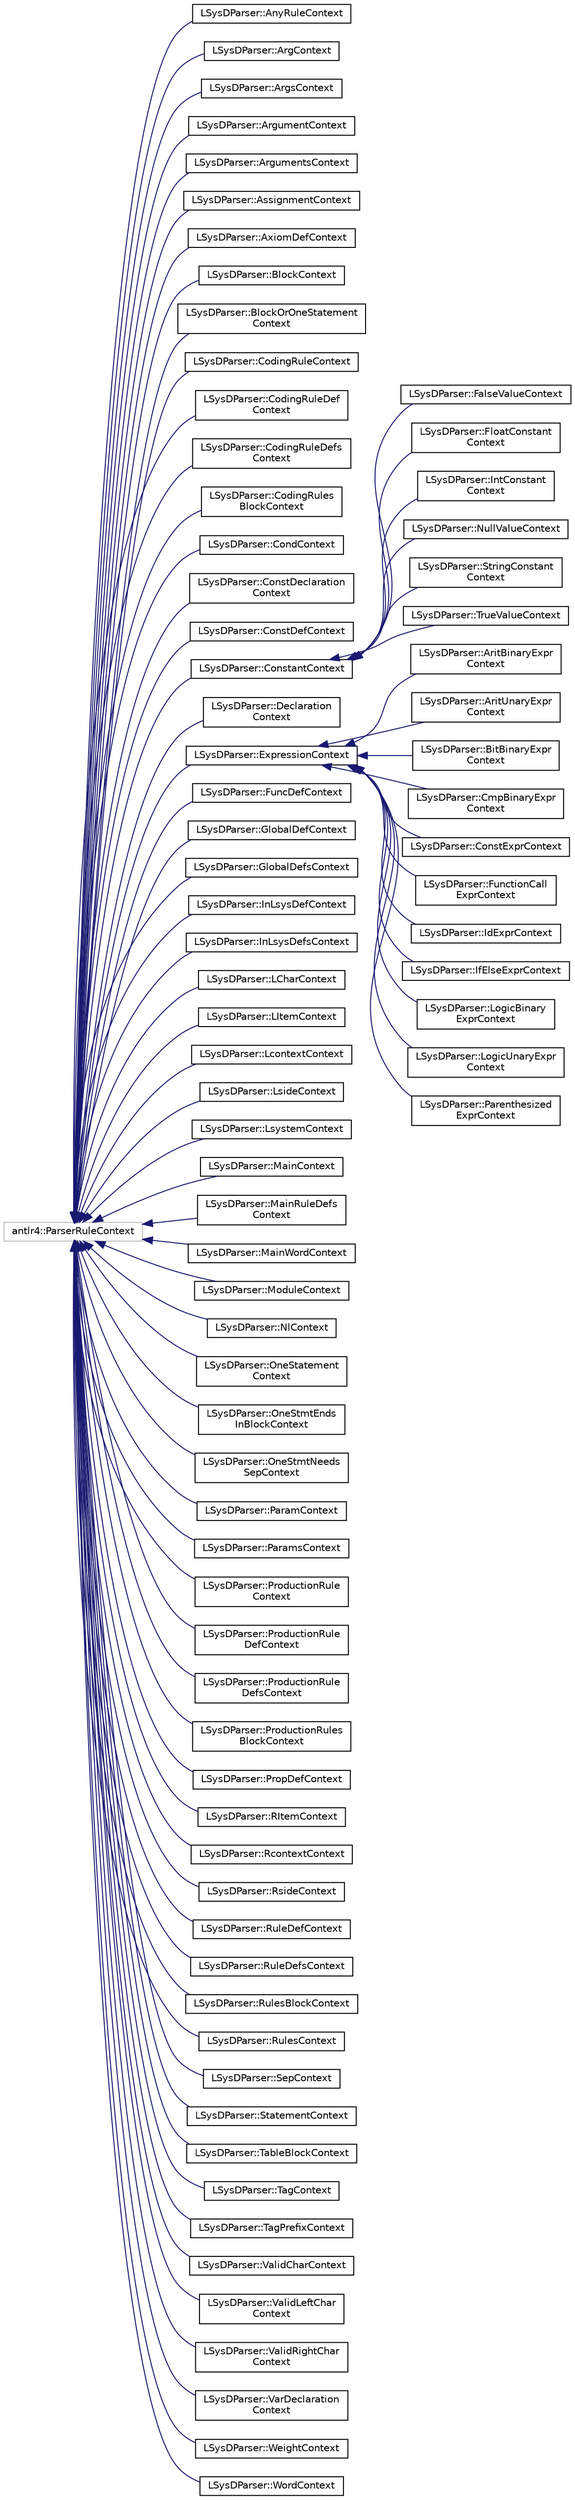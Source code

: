 digraph "Graphical Class Hierarchy"
{
 // LATEX_PDF_SIZE
  edge [fontname="Helvetica",fontsize="10",labelfontname="Helvetica",labelfontsize="10"];
  node [fontname="Helvetica",fontsize="10",shape=record];
  rankdir="LR";
  Node28 [label="antlr4::ParserRuleContext",height=0.2,width=0.4,color="grey75", fillcolor="white", style="filled",tooltip=" "];
  Node28 -> Node0 [dir="back",color="midnightblue",fontsize="10",style="solid",fontname="Helvetica"];
  Node0 [label="LSysDParser::AnyRuleContext",height=0.2,width=0.4,color="black", fillcolor="white", style="filled",URL="$classLSysDParser_1_1AnyRuleContext.html",tooltip=" "];
  Node28 -> Node30 [dir="back",color="midnightblue",fontsize="10",style="solid",fontname="Helvetica"];
  Node30 [label="LSysDParser::ArgContext",height=0.2,width=0.4,color="black", fillcolor="white", style="filled",URL="$classLSysDParser_1_1ArgContext.html",tooltip=" "];
  Node28 -> Node31 [dir="back",color="midnightblue",fontsize="10",style="solid",fontname="Helvetica"];
  Node31 [label="LSysDParser::ArgsContext",height=0.2,width=0.4,color="black", fillcolor="white", style="filled",URL="$classLSysDParser_1_1ArgsContext.html",tooltip=" "];
  Node28 -> Node32 [dir="back",color="midnightblue",fontsize="10",style="solid",fontname="Helvetica"];
  Node32 [label="LSysDParser::ArgumentContext",height=0.2,width=0.4,color="black", fillcolor="white", style="filled",URL="$classLSysDParser_1_1ArgumentContext.html",tooltip=" "];
  Node28 -> Node33 [dir="back",color="midnightblue",fontsize="10",style="solid",fontname="Helvetica"];
  Node33 [label="LSysDParser::ArgumentsContext",height=0.2,width=0.4,color="black", fillcolor="white", style="filled",URL="$classLSysDParser_1_1ArgumentsContext.html",tooltip=" "];
  Node28 -> Node34 [dir="back",color="midnightblue",fontsize="10",style="solid",fontname="Helvetica"];
  Node34 [label="LSysDParser::AssignmentContext",height=0.2,width=0.4,color="black", fillcolor="white", style="filled",URL="$classLSysDParser_1_1AssignmentContext.html",tooltip=" "];
  Node28 -> Node35 [dir="back",color="midnightblue",fontsize="10",style="solid",fontname="Helvetica"];
  Node35 [label="LSysDParser::AxiomDefContext",height=0.2,width=0.4,color="black", fillcolor="white", style="filled",URL="$classLSysDParser_1_1AxiomDefContext.html",tooltip=" "];
  Node28 -> Node36 [dir="back",color="midnightblue",fontsize="10",style="solid",fontname="Helvetica"];
  Node36 [label="LSysDParser::BlockContext",height=0.2,width=0.4,color="black", fillcolor="white", style="filled",URL="$classLSysDParser_1_1BlockContext.html",tooltip=" "];
  Node28 -> Node37 [dir="back",color="midnightblue",fontsize="10",style="solid",fontname="Helvetica"];
  Node37 [label="LSysDParser::BlockOrOneStatement\lContext",height=0.2,width=0.4,color="black", fillcolor="white", style="filled",URL="$classLSysDParser_1_1BlockOrOneStatementContext.html",tooltip=" "];
  Node28 -> Node38 [dir="back",color="midnightblue",fontsize="10",style="solid",fontname="Helvetica"];
  Node38 [label="LSysDParser::CodingRuleContext",height=0.2,width=0.4,color="black", fillcolor="white", style="filled",URL="$classLSysDParser_1_1CodingRuleContext.html",tooltip=" "];
  Node28 -> Node39 [dir="back",color="midnightblue",fontsize="10",style="solid",fontname="Helvetica"];
  Node39 [label="LSysDParser::CodingRuleDef\lContext",height=0.2,width=0.4,color="black", fillcolor="white", style="filled",URL="$classLSysDParser_1_1CodingRuleDefContext.html",tooltip=" "];
  Node28 -> Node40 [dir="back",color="midnightblue",fontsize="10",style="solid",fontname="Helvetica"];
  Node40 [label="LSysDParser::CodingRuleDefs\lContext",height=0.2,width=0.4,color="black", fillcolor="white", style="filled",URL="$classLSysDParser_1_1CodingRuleDefsContext.html",tooltip=" "];
  Node28 -> Node41 [dir="back",color="midnightblue",fontsize="10",style="solid",fontname="Helvetica"];
  Node41 [label="LSysDParser::CodingRules\lBlockContext",height=0.2,width=0.4,color="black", fillcolor="white", style="filled",URL="$classLSysDParser_1_1CodingRulesBlockContext.html",tooltip=" "];
  Node28 -> Node42 [dir="back",color="midnightblue",fontsize="10",style="solid",fontname="Helvetica"];
  Node42 [label="LSysDParser::CondContext",height=0.2,width=0.4,color="black", fillcolor="white", style="filled",URL="$classLSysDParser_1_1CondContext.html",tooltip=" "];
  Node28 -> Node43 [dir="back",color="midnightblue",fontsize="10",style="solid",fontname="Helvetica"];
  Node43 [label="LSysDParser::ConstDeclaration\lContext",height=0.2,width=0.4,color="black", fillcolor="white", style="filled",URL="$classLSysDParser_1_1ConstDeclarationContext.html",tooltip=" "];
  Node28 -> Node44 [dir="back",color="midnightblue",fontsize="10",style="solid",fontname="Helvetica"];
  Node44 [label="LSysDParser::ConstDefContext",height=0.2,width=0.4,color="black", fillcolor="white", style="filled",URL="$classLSysDParser_1_1ConstDefContext.html",tooltip=" "];
  Node28 -> Node45 [dir="back",color="midnightblue",fontsize="10",style="solid",fontname="Helvetica"];
  Node45 [label="LSysDParser::ConstantContext",height=0.2,width=0.4,color="black", fillcolor="white", style="filled",URL="$classLSysDParser_1_1ConstantContext.html",tooltip=" "];
  Node45 -> Node46 [dir="back",color="midnightblue",fontsize="10",style="solid",fontname="Helvetica"];
  Node46 [label="LSysDParser::FalseValueContext",height=0.2,width=0.4,color="black", fillcolor="white", style="filled",URL="$classLSysDParser_1_1FalseValueContext.html",tooltip=" "];
  Node45 -> Node47 [dir="back",color="midnightblue",fontsize="10",style="solid",fontname="Helvetica"];
  Node47 [label="LSysDParser::FloatConstant\lContext",height=0.2,width=0.4,color="black", fillcolor="white", style="filled",URL="$classLSysDParser_1_1FloatConstantContext.html",tooltip=" "];
  Node45 -> Node48 [dir="back",color="midnightblue",fontsize="10",style="solid",fontname="Helvetica"];
  Node48 [label="LSysDParser::IntConstant\lContext",height=0.2,width=0.4,color="black", fillcolor="white", style="filled",URL="$classLSysDParser_1_1IntConstantContext.html",tooltip=" "];
  Node45 -> Node49 [dir="back",color="midnightblue",fontsize="10",style="solid",fontname="Helvetica"];
  Node49 [label="LSysDParser::NullValueContext",height=0.2,width=0.4,color="black", fillcolor="white", style="filled",URL="$classLSysDParser_1_1NullValueContext.html",tooltip=" "];
  Node45 -> Node50 [dir="back",color="midnightblue",fontsize="10",style="solid",fontname="Helvetica"];
  Node50 [label="LSysDParser::StringConstant\lContext",height=0.2,width=0.4,color="black", fillcolor="white", style="filled",URL="$classLSysDParser_1_1StringConstantContext.html",tooltip=" "];
  Node45 -> Node51 [dir="back",color="midnightblue",fontsize="10",style="solid",fontname="Helvetica"];
  Node51 [label="LSysDParser::TrueValueContext",height=0.2,width=0.4,color="black", fillcolor="white", style="filled",URL="$classLSysDParser_1_1TrueValueContext.html",tooltip=" "];
  Node28 -> Node52 [dir="back",color="midnightblue",fontsize="10",style="solid",fontname="Helvetica"];
  Node52 [label="LSysDParser::Declaration\lContext",height=0.2,width=0.4,color="black", fillcolor="white", style="filled",URL="$classLSysDParser_1_1DeclarationContext.html",tooltip=" "];
  Node28 -> Node53 [dir="back",color="midnightblue",fontsize="10",style="solid",fontname="Helvetica"];
  Node53 [label="LSysDParser::ExpressionContext",height=0.2,width=0.4,color="black", fillcolor="white", style="filled",URL="$classLSysDParser_1_1ExpressionContext.html",tooltip=" "];
  Node53 -> Node54 [dir="back",color="midnightblue",fontsize="10",style="solid",fontname="Helvetica"];
  Node54 [label="LSysDParser::AritBinaryExpr\lContext",height=0.2,width=0.4,color="black", fillcolor="white", style="filled",URL="$classLSysDParser_1_1AritBinaryExprContext.html",tooltip=" "];
  Node53 -> Node55 [dir="back",color="midnightblue",fontsize="10",style="solid",fontname="Helvetica"];
  Node55 [label="LSysDParser::AritUnaryExpr\lContext",height=0.2,width=0.4,color="black", fillcolor="white", style="filled",URL="$classLSysDParser_1_1AritUnaryExprContext.html",tooltip=" "];
  Node53 -> Node56 [dir="back",color="midnightblue",fontsize="10",style="solid",fontname="Helvetica"];
  Node56 [label="LSysDParser::BitBinaryExpr\lContext",height=0.2,width=0.4,color="black", fillcolor="white", style="filled",URL="$classLSysDParser_1_1BitBinaryExprContext.html",tooltip=" "];
  Node53 -> Node57 [dir="back",color="midnightblue",fontsize="10",style="solid",fontname="Helvetica"];
  Node57 [label="LSysDParser::CmpBinaryExpr\lContext",height=0.2,width=0.4,color="black", fillcolor="white", style="filled",URL="$classLSysDParser_1_1CmpBinaryExprContext.html",tooltip=" "];
  Node53 -> Node58 [dir="back",color="midnightblue",fontsize="10",style="solid",fontname="Helvetica"];
  Node58 [label="LSysDParser::ConstExprContext",height=0.2,width=0.4,color="black", fillcolor="white", style="filled",URL="$classLSysDParser_1_1ConstExprContext.html",tooltip=" "];
  Node53 -> Node59 [dir="back",color="midnightblue",fontsize="10",style="solid",fontname="Helvetica"];
  Node59 [label="LSysDParser::FunctionCall\lExprContext",height=0.2,width=0.4,color="black", fillcolor="white", style="filled",URL="$classLSysDParser_1_1FunctionCallExprContext.html",tooltip=" "];
  Node53 -> Node60 [dir="back",color="midnightblue",fontsize="10",style="solid",fontname="Helvetica"];
  Node60 [label="LSysDParser::IdExprContext",height=0.2,width=0.4,color="black", fillcolor="white", style="filled",URL="$classLSysDParser_1_1IdExprContext.html",tooltip=" "];
  Node53 -> Node61 [dir="back",color="midnightblue",fontsize="10",style="solid",fontname="Helvetica"];
  Node61 [label="LSysDParser::IfElseExprContext",height=0.2,width=0.4,color="black", fillcolor="white", style="filled",URL="$classLSysDParser_1_1IfElseExprContext.html",tooltip=" "];
  Node53 -> Node62 [dir="back",color="midnightblue",fontsize="10",style="solid",fontname="Helvetica"];
  Node62 [label="LSysDParser::LogicBinary\lExprContext",height=0.2,width=0.4,color="black", fillcolor="white", style="filled",URL="$classLSysDParser_1_1LogicBinaryExprContext.html",tooltip=" "];
  Node53 -> Node63 [dir="back",color="midnightblue",fontsize="10",style="solid",fontname="Helvetica"];
  Node63 [label="LSysDParser::LogicUnaryExpr\lContext",height=0.2,width=0.4,color="black", fillcolor="white", style="filled",URL="$classLSysDParser_1_1LogicUnaryExprContext.html",tooltip=" "];
  Node53 -> Node64 [dir="back",color="midnightblue",fontsize="10",style="solid",fontname="Helvetica"];
  Node64 [label="LSysDParser::Parenthesized\lExprContext",height=0.2,width=0.4,color="black", fillcolor="white", style="filled",URL="$classLSysDParser_1_1ParenthesizedExprContext.html",tooltip=" "];
  Node28 -> Node65 [dir="back",color="midnightblue",fontsize="10",style="solid",fontname="Helvetica"];
  Node65 [label="LSysDParser::FuncDefContext",height=0.2,width=0.4,color="black", fillcolor="white", style="filled",URL="$classLSysDParser_1_1FuncDefContext.html",tooltip=" "];
  Node28 -> Node66 [dir="back",color="midnightblue",fontsize="10",style="solid",fontname="Helvetica"];
  Node66 [label="LSysDParser::GlobalDefContext",height=0.2,width=0.4,color="black", fillcolor="white", style="filled",URL="$classLSysDParser_1_1GlobalDefContext.html",tooltip=" "];
  Node28 -> Node67 [dir="back",color="midnightblue",fontsize="10",style="solid",fontname="Helvetica"];
  Node67 [label="LSysDParser::GlobalDefsContext",height=0.2,width=0.4,color="black", fillcolor="white", style="filled",URL="$classLSysDParser_1_1GlobalDefsContext.html",tooltip=" "];
  Node28 -> Node68 [dir="back",color="midnightblue",fontsize="10",style="solid",fontname="Helvetica"];
  Node68 [label="LSysDParser::InLsysDefContext",height=0.2,width=0.4,color="black", fillcolor="white", style="filled",URL="$classLSysDParser_1_1InLsysDefContext.html",tooltip=" "];
  Node28 -> Node69 [dir="back",color="midnightblue",fontsize="10",style="solid",fontname="Helvetica"];
  Node69 [label="LSysDParser::InLsysDefsContext",height=0.2,width=0.4,color="black", fillcolor="white", style="filled",URL="$classLSysDParser_1_1InLsysDefsContext.html",tooltip=" "];
  Node28 -> Node70 [dir="back",color="midnightblue",fontsize="10",style="solid",fontname="Helvetica"];
  Node70 [label="LSysDParser::LCharContext",height=0.2,width=0.4,color="black", fillcolor="white", style="filled",URL="$classLSysDParser_1_1LCharContext.html",tooltip=" "];
  Node28 -> Node71 [dir="back",color="midnightblue",fontsize="10",style="solid",fontname="Helvetica"];
  Node71 [label="LSysDParser::LItemContext",height=0.2,width=0.4,color="black", fillcolor="white", style="filled",URL="$classLSysDParser_1_1LItemContext.html",tooltip=" "];
  Node28 -> Node72 [dir="back",color="midnightblue",fontsize="10",style="solid",fontname="Helvetica"];
  Node72 [label="LSysDParser::LcontextContext",height=0.2,width=0.4,color="black", fillcolor="white", style="filled",URL="$classLSysDParser_1_1LcontextContext.html",tooltip=" "];
  Node28 -> Node73 [dir="back",color="midnightblue",fontsize="10",style="solid",fontname="Helvetica"];
  Node73 [label="LSysDParser::LsideContext",height=0.2,width=0.4,color="black", fillcolor="white", style="filled",URL="$classLSysDParser_1_1LsideContext.html",tooltip=" "];
  Node28 -> Node74 [dir="back",color="midnightblue",fontsize="10",style="solid",fontname="Helvetica"];
  Node74 [label="LSysDParser::LsystemContext",height=0.2,width=0.4,color="black", fillcolor="white", style="filled",URL="$classLSysDParser_1_1LsystemContext.html",tooltip=" "];
  Node28 -> Node75 [dir="back",color="midnightblue",fontsize="10",style="solid",fontname="Helvetica"];
  Node75 [label="LSysDParser::MainContext",height=0.2,width=0.4,color="black", fillcolor="white", style="filled",URL="$classLSysDParser_1_1MainContext.html",tooltip=" "];
  Node28 -> Node76 [dir="back",color="midnightblue",fontsize="10",style="solid",fontname="Helvetica"];
  Node76 [label="LSysDParser::MainRuleDefs\lContext",height=0.2,width=0.4,color="black", fillcolor="white", style="filled",URL="$classLSysDParser_1_1MainRuleDefsContext.html",tooltip=" "];
  Node28 -> Node77 [dir="back",color="midnightblue",fontsize="10",style="solid",fontname="Helvetica"];
  Node77 [label="LSysDParser::MainWordContext",height=0.2,width=0.4,color="black", fillcolor="white", style="filled",URL="$classLSysDParser_1_1MainWordContext.html",tooltip=" "];
  Node28 -> Node78 [dir="back",color="midnightblue",fontsize="10",style="solid",fontname="Helvetica"];
  Node78 [label="LSysDParser::ModuleContext",height=0.2,width=0.4,color="black", fillcolor="white", style="filled",URL="$classLSysDParser_1_1ModuleContext.html",tooltip=" "];
  Node28 -> Node79 [dir="back",color="midnightblue",fontsize="10",style="solid",fontname="Helvetica"];
  Node79 [label="LSysDParser::NlContext",height=0.2,width=0.4,color="black", fillcolor="white", style="filled",URL="$classLSysDParser_1_1NlContext.html",tooltip=" "];
  Node28 -> Node80 [dir="back",color="midnightblue",fontsize="10",style="solid",fontname="Helvetica"];
  Node80 [label="LSysDParser::OneStatement\lContext",height=0.2,width=0.4,color="black", fillcolor="white", style="filled",URL="$classLSysDParser_1_1OneStatementContext.html",tooltip=" "];
  Node28 -> Node81 [dir="back",color="midnightblue",fontsize="10",style="solid",fontname="Helvetica"];
  Node81 [label="LSysDParser::OneStmtEnds\lInBlockContext",height=0.2,width=0.4,color="black", fillcolor="white", style="filled",URL="$classLSysDParser_1_1OneStmtEndsInBlockContext.html",tooltip=" "];
  Node28 -> Node82 [dir="back",color="midnightblue",fontsize="10",style="solid",fontname="Helvetica"];
  Node82 [label="LSysDParser::OneStmtNeeds\lSepContext",height=0.2,width=0.4,color="black", fillcolor="white", style="filled",URL="$classLSysDParser_1_1OneStmtNeedsSepContext.html",tooltip=" "];
  Node28 -> Node83 [dir="back",color="midnightblue",fontsize="10",style="solid",fontname="Helvetica"];
  Node83 [label="LSysDParser::ParamContext",height=0.2,width=0.4,color="black", fillcolor="white", style="filled",URL="$classLSysDParser_1_1ParamContext.html",tooltip=" "];
  Node28 -> Node84 [dir="back",color="midnightblue",fontsize="10",style="solid",fontname="Helvetica"];
  Node84 [label="LSysDParser::ParamsContext",height=0.2,width=0.4,color="black", fillcolor="white", style="filled",URL="$classLSysDParser_1_1ParamsContext.html",tooltip=" "];
  Node28 -> Node85 [dir="back",color="midnightblue",fontsize="10",style="solid",fontname="Helvetica"];
  Node85 [label="LSysDParser::ProductionRule\lContext",height=0.2,width=0.4,color="black", fillcolor="white", style="filled",URL="$classLSysDParser_1_1ProductionRuleContext.html",tooltip=" "];
  Node28 -> Node86 [dir="back",color="midnightblue",fontsize="10",style="solid",fontname="Helvetica"];
  Node86 [label="LSysDParser::ProductionRule\lDefContext",height=0.2,width=0.4,color="black", fillcolor="white", style="filled",URL="$classLSysDParser_1_1ProductionRuleDefContext.html",tooltip=" "];
  Node28 -> Node87 [dir="back",color="midnightblue",fontsize="10",style="solid",fontname="Helvetica"];
  Node87 [label="LSysDParser::ProductionRule\lDefsContext",height=0.2,width=0.4,color="black", fillcolor="white", style="filled",URL="$classLSysDParser_1_1ProductionRuleDefsContext.html",tooltip=" "];
  Node28 -> Node88 [dir="back",color="midnightblue",fontsize="10",style="solid",fontname="Helvetica"];
  Node88 [label="LSysDParser::ProductionRules\lBlockContext",height=0.2,width=0.4,color="black", fillcolor="white", style="filled",URL="$classLSysDParser_1_1ProductionRulesBlockContext.html",tooltip=" "];
  Node28 -> Node89 [dir="back",color="midnightblue",fontsize="10",style="solid",fontname="Helvetica"];
  Node89 [label="LSysDParser::PropDefContext",height=0.2,width=0.4,color="black", fillcolor="white", style="filled",URL="$classLSysDParser_1_1PropDefContext.html",tooltip=" "];
  Node28 -> Node90 [dir="back",color="midnightblue",fontsize="10",style="solid",fontname="Helvetica"];
  Node90 [label="LSysDParser::RItemContext",height=0.2,width=0.4,color="black", fillcolor="white", style="filled",URL="$classLSysDParser_1_1RItemContext.html",tooltip=" "];
  Node28 -> Node91 [dir="back",color="midnightblue",fontsize="10",style="solid",fontname="Helvetica"];
  Node91 [label="LSysDParser::RcontextContext",height=0.2,width=0.4,color="black", fillcolor="white", style="filled",URL="$classLSysDParser_1_1RcontextContext.html",tooltip=" "];
  Node28 -> Node92 [dir="back",color="midnightblue",fontsize="10",style="solid",fontname="Helvetica"];
  Node92 [label="LSysDParser::RsideContext",height=0.2,width=0.4,color="black", fillcolor="white", style="filled",URL="$classLSysDParser_1_1RsideContext.html",tooltip=" "];
  Node28 -> Node93 [dir="back",color="midnightblue",fontsize="10",style="solid",fontname="Helvetica"];
  Node93 [label="LSysDParser::RuleDefContext",height=0.2,width=0.4,color="black", fillcolor="white", style="filled",URL="$classLSysDParser_1_1RuleDefContext.html",tooltip=" "];
  Node28 -> Node94 [dir="back",color="midnightblue",fontsize="10",style="solid",fontname="Helvetica"];
  Node94 [label="LSysDParser::RuleDefsContext",height=0.2,width=0.4,color="black", fillcolor="white", style="filled",URL="$classLSysDParser_1_1RuleDefsContext.html",tooltip=" "];
  Node28 -> Node95 [dir="back",color="midnightblue",fontsize="10",style="solid",fontname="Helvetica"];
  Node95 [label="LSysDParser::RulesBlockContext",height=0.2,width=0.4,color="black", fillcolor="white", style="filled",URL="$classLSysDParser_1_1RulesBlockContext.html",tooltip=" "];
  Node28 -> Node96 [dir="back",color="midnightblue",fontsize="10",style="solid",fontname="Helvetica"];
  Node96 [label="LSysDParser::RulesContext",height=0.2,width=0.4,color="black", fillcolor="white", style="filled",URL="$classLSysDParser_1_1RulesContext.html",tooltip=" "];
  Node28 -> Node97 [dir="back",color="midnightblue",fontsize="10",style="solid",fontname="Helvetica"];
  Node97 [label="LSysDParser::SepContext",height=0.2,width=0.4,color="black", fillcolor="white", style="filled",URL="$classLSysDParser_1_1SepContext.html",tooltip=" "];
  Node28 -> Node98 [dir="back",color="midnightblue",fontsize="10",style="solid",fontname="Helvetica"];
  Node98 [label="LSysDParser::StatementContext",height=0.2,width=0.4,color="black", fillcolor="white", style="filled",URL="$classLSysDParser_1_1StatementContext.html",tooltip=" "];
  Node28 -> Node99 [dir="back",color="midnightblue",fontsize="10",style="solid",fontname="Helvetica"];
  Node99 [label="LSysDParser::TableBlockContext",height=0.2,width=0.4,color="black", fillcolor="white", style="filled",URL="$classLSysDParser_1_1TableBlockContext.html",tooltip=" "];
  Node28 -> Node100 [dir="back",color="midnightblue",fontsize="10",style="solid",fontname="Helvetica"];
  Node100 [label="LSysDParser::TagContext",height=0.2,width=0.4,color="black", fillcolor="white", style="filled",URL="$classLSysDParser_1_1TagContext.html",tooltip=" "];
  Node28 -> Node101 [dir="back",color="midnightblue",fontsize="10",style="solid",fontname="Helvetica"];
  Node101 [label="LSysDParser::TagPrefixContext",height=0.2,width=0.4,color="black", fillcolor="white", style="filled",URL="$classLSysDParser_1_1TagPrefixContext.html",tooltip=" "];
  Node28 -> Node102 [dir="back",color="midnightblue",fontsize="10",style="solid",fontname="Helvetica"];
  Node102 [label="LSysDParser::ValidCharContext",height=0.2,width=0.4,color="black", fillcolor="white", style="filled",URL="$classLSysDParser_1_1ValidCharContext.html",tooltip=" "];
  Node28 -> Node103 [dir="back",color="midnightblue",fontsize="10",style="solid",fontname="Helvetica"];
  Node103 [label="LSysDParser::ValidLeftChar\lContext",height=0.2,width=0.4,color="black", fillcolor="white", style="filled",URL="$classLSysDParser_1_1ValidLeftCharContext.html",tooltip=" "];
  Node28 -> Node104 [dir="back",color="midnightblue",fontsize="10",style="solid",fontname="Helvetica"];
  Node104 [label="LSysDParser::ValidRightChar\lContext",height=0.2,width=0.4,color="black", fillcolor="white", style="filled",URL="$classLSysDParser_1_1ValidRightCharContext.html",tooltip=" "];
  Node28 -> Node105 [dir="back",color="midnightblue",fontsize="10",style="solid",fontname="Helvetica"];
  Node105 [label="LSysDParser::VarDeclaration\lContext",height=0.2,width=0.4,color="black", fillcolor="white", style="filled",URL="$classLSysDParser_1_1VarDeclarationContext.html",tooltip=" "];
  Node28 -> Node106 [dir="back",color="midnightblue",fontsize="10",style="solid",fontname="Helvetica"];
  Node106 [label="LSysDParser::WeightContext",height=0.2,width=0.4,color="black", fillcolor="white", style="filled",URL="$classLSysDParser_1_1WeightContext.html",tooltip=" "];
  Node28 -> Node107 [dir="back",color="midnightblue",fontsize="10",style="solid",fontname="Helvetica"];
  Node107 [label="LSysDParser::WordContext",height=0.2,width=0.4,color="black", fillcolor="white", style="filled",URL="$classLSysDParser_1_1WordContext.html",tooltip=" "];
}
